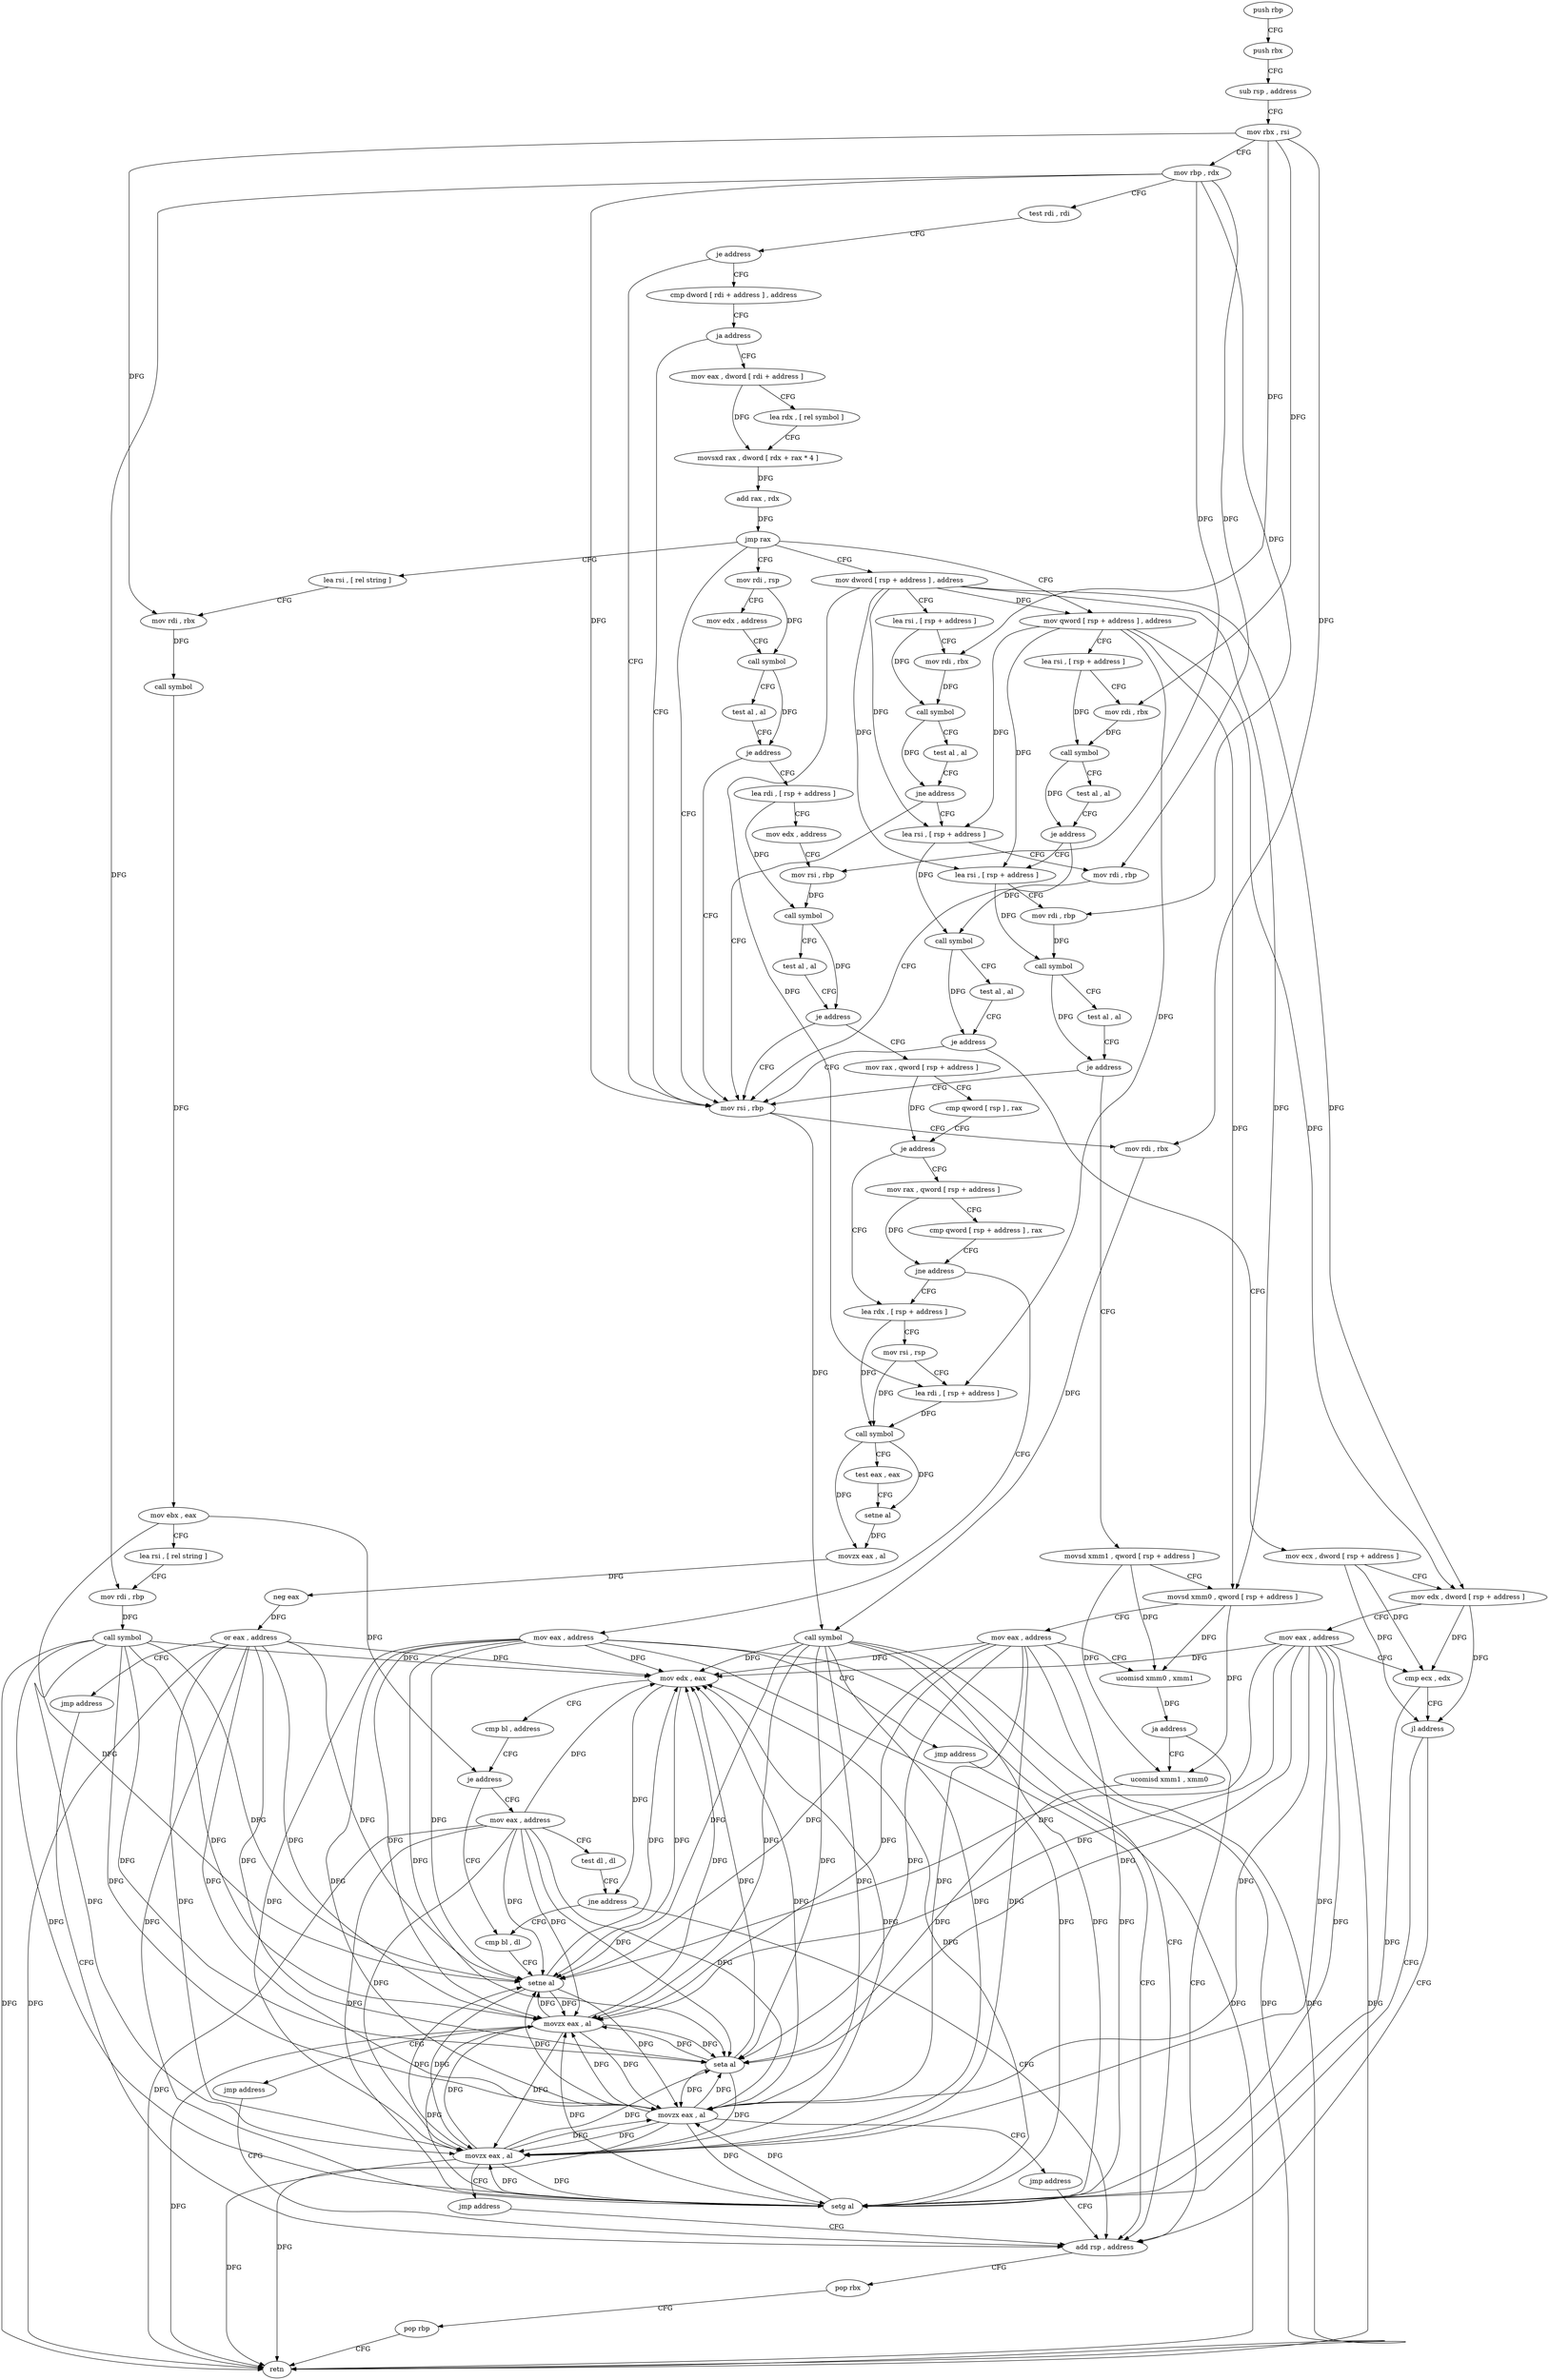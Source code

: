 digraph "func" {
"153610" [label = "push rbp" ]
"153611" [label = "push rbx" ]
"153612" [label = "sub rsp , address" ]
"153616" [label = "mov rbx , rsi" ]
"153619" [label = "mov rbp , rdx" ]
"153622" [label = "test rdi , rdi" ]
"153625" [label = "je address" ]
"153677" [label = "mov rsi , rbp" ]
"153627" [label = "cmp dword [ rdi + address ] , address" ]
"153680" [label = "mov rdi , rbx" ]
"153683" [label = "call symbol" ]
"153688" [label = "add rsp , address" ]
"153631" [label = "ja address" ]
"153633" [label = "mov eax , dword [ rdi + address ]" ]
"153636" [label = "lea rdx , [ rel symbol ]" ]
"153643" [label = "movsxd rax , dword [ rdx + rax * 4 ]" ]
"153647" [label = "add rax , rdx" ]
"153650" [label = "jmp rax" ]
"153652" [label = "mov dword [ rsp + address ] , address" ]
"153737" [label = "mov qword [ rsp + address ] , address" ]
"153815" [label = "lea rsi , [ rel string ]" ]
"153880" [label = "mov rdi , rsp" ]
"153660" [label = "lea rsi , [ rsp + address ]" ]
"153665" [label = "mov rdi , rbx" ]
"153668" [label = "call symbol" ]
"153673" [label = "test al , al" ]
"153675" [label = "jne address" ]
"153695" [label = "lea rsi , [ rsp + address ]" ]
"153746" [label = "lea rsi , [ rsp + address ]" ]
"153751" [label = "mov rdi , rbx" ]
"153754" [label = "call symbol" ]
"153759" [label = "test al , al" ]
"153761" [label = "je address" ]
"153763" [label = "lea rsi , [ rsp + address ]" ]
"153822" [label = "mov rdi , rbx" ]
"153825" [label = "call symbol" ]
"153830" [label = "mov ebx , eax" ]
"153832" [label = "lea rsi , [ rel string ]" ]
"153839" [label = "mov rdi , rbp" ]
"153842" [label = "call symbol" ]
"153847" [label = "mov edx , eax" ]
"153849" [label = "cmp bl , address" ]
"153852" [label = "je address" ]
"153867" [label = "cmp bl , dl" ]
"153854" [label = "mov eax , address" ]
"153883" [label = "mov edx , address" ]
"153888" [label = "call symbol" ]
"153893" [label = "test al , al" ]
"153895" [label = "je address" ]
"153901" [label = "lea rdi , [ rsp + address ]" ]
"153700" [label = "mov rdi , rbp" ]
"153703" [label = "call symbol" ]
"153708" [label = "test al , al" ]
"153710" [label = "je address" ]
"153712" [label = "mov ecx , dword [ rsp + address ]" ]
"153768" [label = "mov rdi , rbp" ]
"153771" [label = "call symbol" ]
"153776" [label = "test al , al" ]
"153778" [label = "je address" ]
"153780" [label = "movsd xmm1 , qword [ rsp + address ]" ]
"153869" [label = "setne al" ]
"153872" [label = "movzx eax , al" ]
"153875" [label = "jmp address" ]
"153859" [label = "test dl , dl" ]
"153861" [label = "jne address" ]
"153906" [label = "mov edx , address" ]
"153911" [label = "mov rsi , rbp" ]
"153914" [label = "call symbol" ]
"153919" [label = "test al , al" ]
"153921" [label = "je address" ]
"153927" [label = "mov rax , qword [ rsp + address ]" ]
"153716" [label = "mov edx , dword [ rsp + address ]" ]
"153720" [label = "mov eax , address" ]
"153725" [label = "cmp ecx , edx" ]
"153727" [label = "jl address" ]
"153729" [label = "setg al" ]
"153786" [label = "movsd xmm0 , qword [ rsp + address ]" ]
"153792" [label = "mov eax , address" ]
"153797" [label = "ucomisd xmm0 , xmm1" ]
"153801" [label = "ja address" ]
"153803" [label = "ucomisd xmm1 , xmm0" ]
"153692" [label = "pop rbx" ]
"153693" [label = "pop rbp" ]
"153694" [label = "retn" ]
"153932" [label = "cmp qword [ rsp ] , rax" ]
"153936" [label = "je address" ]
"153974" [label = "mov rax , qword [ rsp + address ]" ]
"153938" [label = "lea rdx , [ rsp + address ]" ]
"153732" [label = "movzx eax , al" ]
"153735" [label = "jmp address" ]
"153807" [label = "seta al" ]
"153810" [label = "movzx eax , al" ]
"153813" [label = "jmp address" ]
"153979" [label = "cmp qword [ rsp + address ] , rax" ]
"153984" [label = "jne address" ]
"153986" [label = "mov eax , address" ]
"153943" [label = "mov rsi , rsp" ]
"153946" [label = "lea rdi , [ rsp + address ]" ]
"153951" [label = "call symbol" ]
"153956" [label = "test eax , eax" ]
"153958" [label = "setne al" ]
"153961" [label = "movzx eax , al" ]
"153964" [label = "neg eax" ]
"153966" [label = "or eax , address" ]
"153969" [label = "jmp address" ]
"153991" [label = "jmp address" ]
"153610" -> "153611" [ label = "CFG" ]
"153611" -> "153612" [ label = "CFG" ]
"153612" -> "153616" [ label = "CFG" ]
"153616" -> "153619" [ label = "CFG" ]
"153616" -> "153680" [ label = "DFG" ]
"153616" -> "153665" [ label = "DFG" ]
"153616" -> "153751" [ label = "DFG" ]
"153616" -> "153822" [ label = "DFG" ]
"153619" -> "153622" [ label = "CFG" ]
"153619" -> "153677" [ label = "DFG" ]
"153619" -> "153839" [ label = "DFG" ]
"153619" -> "153700" [ label = "DFG" ]
"153619" -> "153768" [ label = "DFG" ]
"153619" -> "153911" [ label = "DFG" ]
"153622" -> "153625" [ label = "CFG" ]
"153625" -> "153677" [ label = "CFG" ]
"153625" -> "153627" [ label = "CFG" ]
"153677" -> "153680" [ label = "CFG" ]
"153677" -> "153683" [ label = "DFG" ]
"153627" -> "153631" [ label = "CFG" ]
"153680" -> "153683" [ label = "DFG" ]
"153683" -> "153688" [ label = "CFG" ]
"153683" -> "153694" [ label = "DFG" ]
"153683" -> "153847" [ label = "DFG" ]
"153683" -> "153869" [ label = "DFG" ]
"153683" -> "153872" [ label = "DFG" ]
"153683" -> "153729" [ label = "DFG" ]
"153683" -> "153732" [ label = "DFG" ]
"153683" -> "153807" [ label = "DFG" ]
"153683" -> "153810" [ label = "DFG" ]
"153688" -> "153692" [ label = "CFG" ]
"153631" -> "153677" [ label = "CFG" ]
"153631" -> "153633" [ label = "CFG" ]
"153633" -> "153636" [ label = "CFG" ]
"153633" -> "153643" [ label = "DFG" ]
"153636" -> "153643" [ label = "CFG" ]
"153643" -> "153647" [ label = "DFG" ]
"153647" -> "153650" [ label = "DFG" ]
"153650" -> "153652" [ label = "CFG" ]
"153650" -> "153677" [ label = "CFG" ]
"153650" -> "153737" [ label = "CFG" ]
"153650" -> "153815" [ label = "CFG" ]
"153650" -> "153880" [ label = "CFG" ]
"153652" -> "153660" [ label = "CFG" ]
"153652" -> "153716" [ label = "DFG" ]
"153652" -> "153786" [ label = "DFG" ]
"153652" -> "153737" [ label = "DFG" ]
"153652" -> "153695" [ label = "DFG" ]
"153652" -> "153763" [ label = "DFG" ]
"153652" -> "153946" [ label = "DFG" ]
"153737" -> "153746" [ label = "CFG" ]
"153737" -> "153695" [ label = "DFG" ]
"153737" -> "153763" [ label = "DFG" ]
"153737" -> "153716" [ label = "DFG" ]
"153737" -> "153786" [ label = "DFG" ]
"153737" -> "153946" [ label = "DFG" ]
"153815" -> "153822" [ label = "CFG" ]
"153880" -> "153883" [ label = "CFG" ]
"153880" -> "153888" [ label = "DFG" ]
"153660" -> "153665" [ label = "CFG" ]
"153660" -> "153668" [ label = "DFG" ]
"153665" -> "153668" [ label = "DFG" ]
"153668" -> "153673" [ label = "CFG" ]
"153668" -> "153675" [ label = "DFG" ]
"153673" -> "153675" [ label = "CFG" ]
"153675" -> "153695" [ label = "CFG" ]
"153675" -> "153677" [ label = "CFG" ]
"153695" -> "153700" [ label = "CFG" ]
"153695" -> "153703" [ label = "DFG" ]
"153746" -> "153751" [ label = "CFG" ]
"153746" -> "153754" [ label = "DFG" ]
"153751" -> "153754" [ label = "DFG" ]
"153754" -> "153759" [ label = "CFG" ]
"153754" -> "153761" [ label = "DFG" ]
"153759" -> "153761" [ label = "CFG" ]
"153761" -> "153677" [ label = "CFG" ]
"153761" -> "153763" [ label = "CFG" ]
"153763" -> "153768" [ label = "CFG" ]
"153763" -> "153771" [ label = "DFG" ]
"153822" -> "153825" [ label = "DFG" ]
"153825" -> "153830" [ label = "DFG" ]
"153830" -> "153832" [ label = "CFG" ]
"153830" -> "153852" [ label = "DFG" ]
"153830" -> "153869" [ label = "DFG" ]
"153832" -> "153839" [ label = "CFG" ]
"153839" -> "153842" [ label = "DFG" ]
"153842" -> "153847" [ label = "DFG" ]
"153842" -> "153694" [ label = "DFG" ]
"153842" -> "153869" [ label = "DFG" ]
"153842" -> "153872" [ label = "DFG" ]
"153842" -> "153729" [ label = "DFG" ]
"153842" -> "153732" [ label = "DFG" ]
"153842" -> "153807" [ label = "DFG" ]
"153842" -> "153810" [ label = "DFG" ]
"153847" -> "153849" [ label = "CFG" ]
"153847" -> "153869" [ label = "DFG" ]
"153847" -> "153861" [ label = "DFG" ]
"153849" -> "153852" [ label = "CFG" ]
"153852" -> "153867" [ label = "CFG" ]
"153852" -> "153854" [ label = "CFG" ]
"153867" -> "153869" [ label = "CFG" ]
"153854" -> "153859" [ label = "CFG" ]
"153854" -> "153847" [ label = "DFG" ]
"153854" -> "153872" [ label = "DFG" ]
"153854" -> "153694" [ label = "DFG" ]
"153854" -> "153869" [ label = "DFG" ]
"153854" -> "153729" [ label = "DFG" ]
"153854" -> "153732" [ label = "DFG" ]
"153854" -> "153807" [ label = "DFG" ]
"153854" -> "153810" [ label = "DFG" ]
"153883" -> "153888" [ label = "CFG" ]
"153888" -> "153893" [ label = "CFG" ]
"153888" -> "153895" [ label = "DFG" ]
"153893" -> "153895" [ label = "CFG" ]
"153895" -> "153677" [ label = "CFG" ]
"153895" -> "153901" [ label = "CFG" ]
"153901" -> "153906" [ label = "CFG" ]
"153901" -> "153914" [ label = "DFG" ]
"153700" -> "153703" [ label = "DFG" ]
"153703" -> "153708" [ label = "CFG" ]
"153703" -> "153710" [ label = "DFG" ]
"153708" -> "153710" [ label = "CFG" ]
"153710" -> "153677" [ label = "CFG" ]
"153710" -> "153712" [ label = "CFG" ]
"153712" -> "153716" [ label = "CFG" ]
"153712" -> "153725" [ label = "DFG" ]
"153712" -> "153727" [ label = "DFG" ]
"153768" -> "153771" [ label = "DFG" ]
"153771" -> "153776" [ label = "CFG" ]
"153771" -> "153778" [ label = "DFG" ]
"153776" -> "153778" [ label = "CFG" ]
"153778" -> "153677" [ label = "CFG" ]
"153778" -> "153780" [ label = "CFG" ]
"153780" -> "153786" [ label = "CFG" ]
"153780" -> "153797" [ label = "DFG" ]
"153780" -> "153803" [ label = "DFG" ]
"153869" -> "153872" [ label = "DFG" ]
"153869" -> "153847" [ label = "DFG" ]
"153869" -> "153732" [ label = "DFG" ]
"153869" -> "153810" [ label = "DFG" ]
"153872" -> "153875" [ label = "CFG" ]
"153872" -> "153847" [ label = "DFG" ]
"153872" -> "153694" [ label = "DFG" ]
"153872" -> "153869" [ label = "DFG" ]
"153872" -> "153729" [ label = "DFG" ]
"153872" -> "153732" [ label = "DFG" ]
"153872" -> "153807" [ label = "DFG" ]
"153872" -> "153810" [ label = "DFG" ]
"153875" -> "153688" [ label = "CFG" ]
"153859" -> "153861" [ label = "CFG" ]
"153861" -> "153688" [ label = "CFG" ]
"153861" -> "153867" [ label = "CFG" ]
"153906" -> "153911" [ label = "CFG" ]
"153911" -> "153914" [ label = "DFG" ]
"153914" -> "153919" [ label = "CFG" ]
"153914" -> "153921" [ label = "DFG" ]
"153919" -> "153921" [ label = "CFG" ]
"153921" -> "153677" [ label = "CFG" ]
"153921" -> "153927" [ label = "CFG" ]
"153927" -> "153932" [ label = "CFG" ]
"153927" -> "153936" [ label = "DFG" ]
"153716" -> "153720" [ label = "CFG" ]
"153716" -> "153725" [ label = "DFG" ]
"153716" -> "153727" [ label = "DFG" ]
"153720" -> "153725" [ label = "CFG" ]
"153720" -> "153847" [ label = "DFG" ]
"153720" -> "153872" [ label = "DFG" ]
"153720" -> "153694" [ label = "DFG" ]
"153720" -> "153869" [ label = "DFG" ]
"153720" -> "153729" [ label = "DFG" ]
"153720" -> "153732" [ label = "DFG" ]
"153720" -> "153807" [ label = "DFG" ]
"153720" -> "153810" [ label = "DFG" ]
"153725" -> "153727" [ label = "CFG" ]
"153725" -> "153729" [ label = "DFG" ]
"153727" -> "153688" [ label = "CFG" ]
"153727" -> "153729" [ label = "CFG" ]
"153729" -> "153732" [ label = "DFG" ]
"153729" -> "153847" [ label = "DFG" ]
"153729" -> "153872" [ label = "DFG" ]
"153729" -> "153810" [ label = "DFG" ]
"153786" -> "153792" [ label = "CFG" ]
"153786" -> "153797" [ label = "DFG" ]
"153786" -> "153803" [ label = "DFG" ]
"153792" -> "153797" [ label = "CFG" ]
"153792" -> "153847" [ label = "DFG" ]
"153792" -> "153872" [ label = "DFG" ]
"153792" -> "153694" [ label = "DFG" ]
"153792" -> "153869" [ label = "DFG" ]
"153792" -> "153729" [ label = "DFG" ]
"153792" -> "153732" [ label = "DFG" ]
"153792" -> "153807" [ label = "DFG" ]
"153792" -> "153810" [ label = "DFG" ]
"153797" -> "153801" [ label = "DFG" ]
"153801" -> "153688" [ label = "CFG" ]
"153801" -> "153803" [ label = "CFG" ]
"153803" -> "153807" [ label = "DFG" ]
"153692" -> "153693" [ label = "CFG" ]
"153693" -> "153694" [ label = "CFG" ]
"153932" -> "153936" [ label = "CFG" ]
"153936" -> "153974" [ label = "CFG" ]
"153936" -> "153938" [ label = "CFG" ]
"153974" -> "153979" [ label = "CFG" ]
"153974" -> "153984" [ label = "DFG" ]
"153938" -> "153943" [ label = "CFG" ]
"153938" -> "153951" [ label = "DFG" ]
"153732" -> "153735" [ label = "CFG" ]
"153732" -> "153847" [ label = "DFG" ]
"153732" -> "153872" [ label = "DFG" ]
"153732" -> "153694" [ label = "DFG" ]
"153732" -> "153869" [ label = "DFG" ]
"153732" -> "153729" [ label = "DFG" ]
"153732" -> "153807" [ label = "DFG" ]
"153732" -> "153810" [ label = "DFG" ]
"153735" -> "153688" [ label = "CFG" ]
"153807" -> "153810" [ label = "DFG" ]
"153807" -> "153847" [ label = "DFG" ]
"153807" -> "153872" [ label = "DFG" ]
"153807" -> "153732" [ label = "DFG" ]
"153810" -> "153813" [ label = "CFG" ]
"153810" -> "153847" [ label = "DFG" ]
"153810" -> "153872" [ label = "DFG" ]
"153810" -> "153732" [ label = "DFG" ]
"153810" -> "153694" [ label = "DFG" ]
"153810" -> "153869" [ label = "DFG" ]
"153810" -> "153729" [ label = "DFG" ]
"153810" -> "153807" [ label = "DFG" ]
"153813" -> "153688" [ label = "CFG" ]
"153979" -> "153984" [ label = "CFG" ]
"153984" -> "153938" [ label = "CFG" ]
"153984" -> "153986" [ label = "CFG" ]
"153986" -> "153991" [ label = "CFG" ]
"153986" -> "153847" [ label = "DFG" ]
"153986" -> "153872" [ label = "DFG" ]
"153986" -> "153732" [ label = "DFG" ]
"153986" -> "153810" [ label = "DFG" ]
"153986" -> "153694" [ label = "DFG" ]
"153986" -> "153869" [ label = "DFG" ]
"153986" -> "153729" [ label = "DFG" ]
"153986" -> "153807" [ label = "DFG" ]
"153943" -> "153946" [ label = "CFG" ]
"153943" -> "153951" [ label = "DFG" ]
"153946" -> "153951" [ label = "DFG" ]
"153951" -> "153956" [ label = "CFG" ]
"153951" -> "153958" [ label = "DFG" ]
"153951" -> "153961" [ label = "DFG" ]
"153956" -> "153958" [ label = "CFG" ]
"153958" -> "153961" [ label = "DFG" ]
"153961" -> "153964" [ label = "DFG" ]
"153964" -> "153966" [ label = "DFG" ]
"153966" -> "153969" [ label = "CFG" ]
"153966" -> "153847" [ label = "DFG" ]
"153966" -> "153872" [ label = "DFG" ]
"153966" -> "153732" [ label = "DFG" ]
"153966" -> "153810" [ label = "DFG" ]
"153966" -> "153694" [ label = "DFG" ]
"153966" -> "153869" [ label = "DFG" ]
"153966" -> "153729" [ label = "DFG" ]
"153966" -> "153807" [ label = "DFG" ]
"153969" -> "153688" [ label = "CFG" ]
"153991" -> "153688" [ label = "CFG" ]
}
